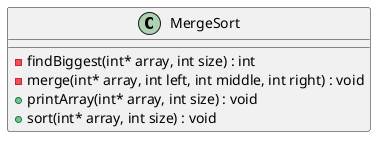 @startuml inline_umlgraph_1.png
class MergeSort {
-findBiggest(int* array, int size) : int
-merge(int* array, int left, int middle, int right) : void
+printArray(int* array, int size) : void
+sort(int* array, int size) : void

}
@enduml
